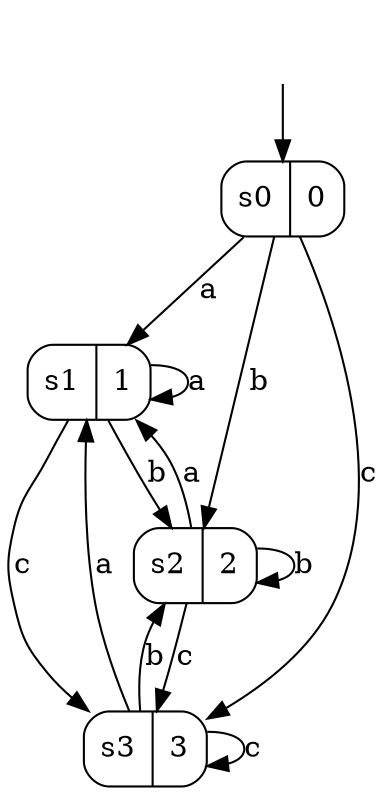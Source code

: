 digraph simpleABCmoore{
s0 [label="s0|0", shape=record, style=rounded];
s1 [label="s1|1", shape=record, style=rounded];
s2 [label="s2|2", shape=record, style=rounded];
s3 [label="s3|3", shape=record, style=rounded];
s0 -> s1 [label="a"];
s0 -> s2 [label="b"];
s0 -> s3 [label="c"];
s1 -> s1 [label="a"];
s1 -> s2 [label="b"];
s1 -> s3 [label="c"];
s2 -> s1 [label="a"];
s2 -> s2 [label="b"];
s2 -> s3 [label="c"];
s3 -> s1 [label="a"];
s3 -> s2 [label="b"];
s3 -> s3 [label="c"];
__start0 [shape=none, label=""];
__start0 -> s0 [label=""];
}

